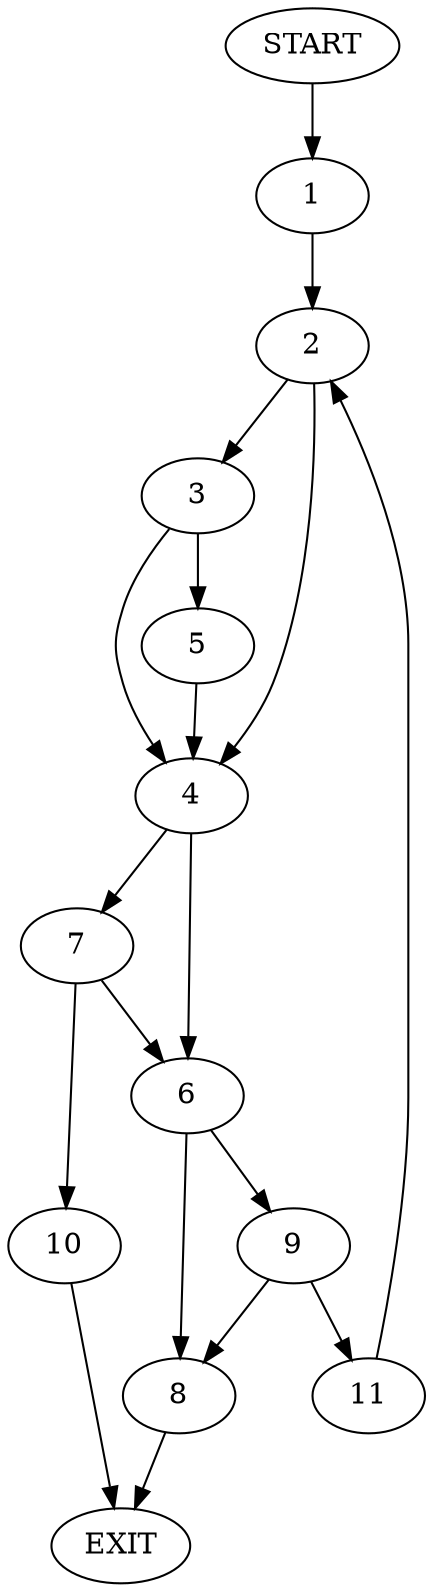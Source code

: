 digraph {
0 [label="START"]
12 [label="EXIT"]
0 -> 1
1 -> 2
2 -> 3
2 -> 4
3 -> 4
3 -> 5
4 -> 6
4 -> 7
5 -> 4
6 -> 8
6 -> 9
7 -> 6
7 -> 10
10 -> 12
9 -> 8
9 -> 11
8 -> 12
11 -> 2
}
